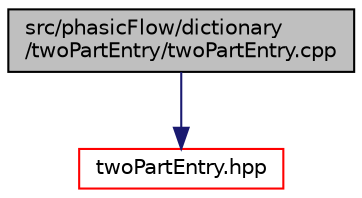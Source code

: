 digraph "src/phasicFlow/dictionary/twoPartEntry/twoPartEntry.cpp"
{
 // LATEX_PDF_SIZE
  edge [fontname="Helvetica",fontsize="10",labelfontname="Helvetica",labelfontsize="10"];
  node [fontname="Helvetica",fontsize="10",shape=record];
  Node1 [label="src/phasicFlow/dictionary\l/twoPartEntry/twoPartEntry.cpp",height=0.2,width=0.4,color="black", fillcolor="grey75", style="filled", fontcolor="black",tooltip=" "];
  Node1 -> Node2 [color="midnightblue",fontsize="10",style="solid",fontname="Helvetica"];
  Node2 [label="twoPartEntry.hpp",height=0.2,width=0.4,color="red", fillcolor="white", style="filled",URL="$twoPartEntry_8hpp.html",tooltip=" "];
}
